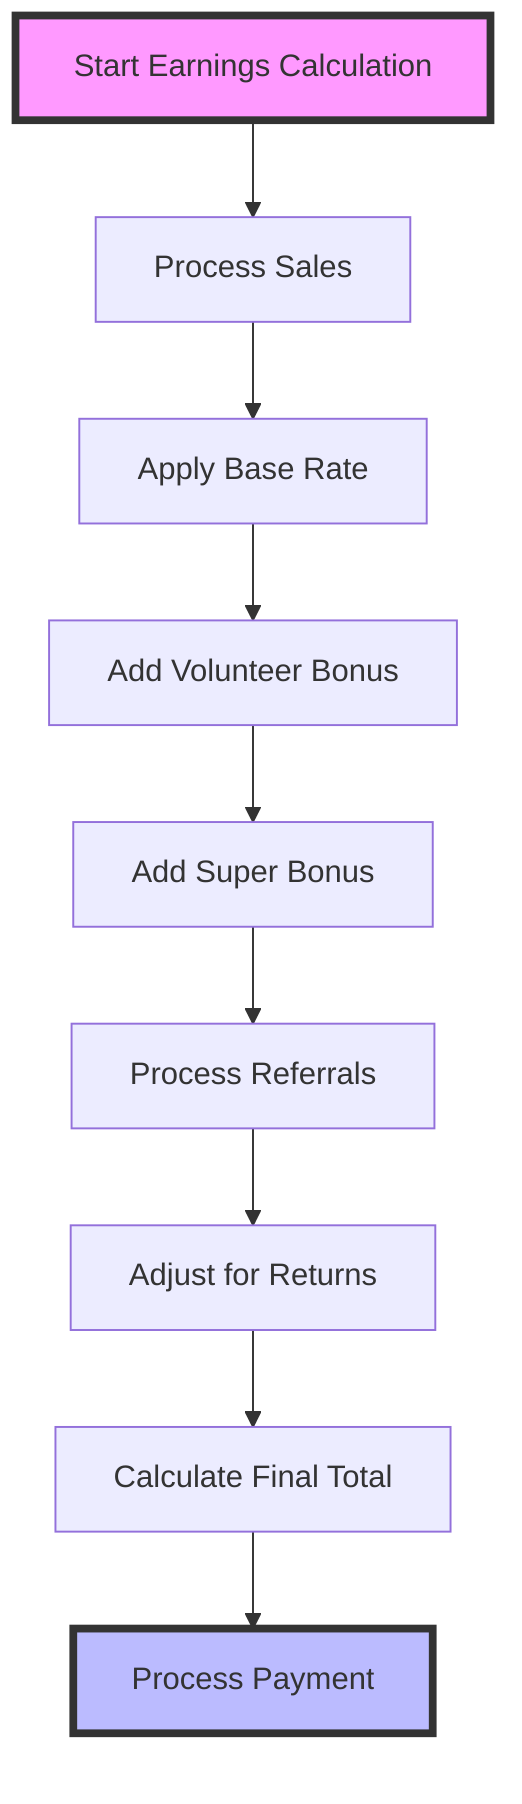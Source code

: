 flowchart TD
    Start[Start Earnings Calculation] --> Sales[Process Sales]
    Sales --> Base[Apply Base Rate]
    Base --> Volunteer[Add Volunteer Bonus]
    Volunteer --> Super[Add Super Bonus]
    Super --> Referral[Process Referrals]
    Referral --> Returns[Adjust for Returns]
    Returns --> Total[Calculate Final Total]
    Total --> Payment[Process Payment]
    
    style Start fill:#f9f,stroke:#333,stroke-width:4px
    style Payment fill:#bbf,stroke:#333,stroke-width:4px